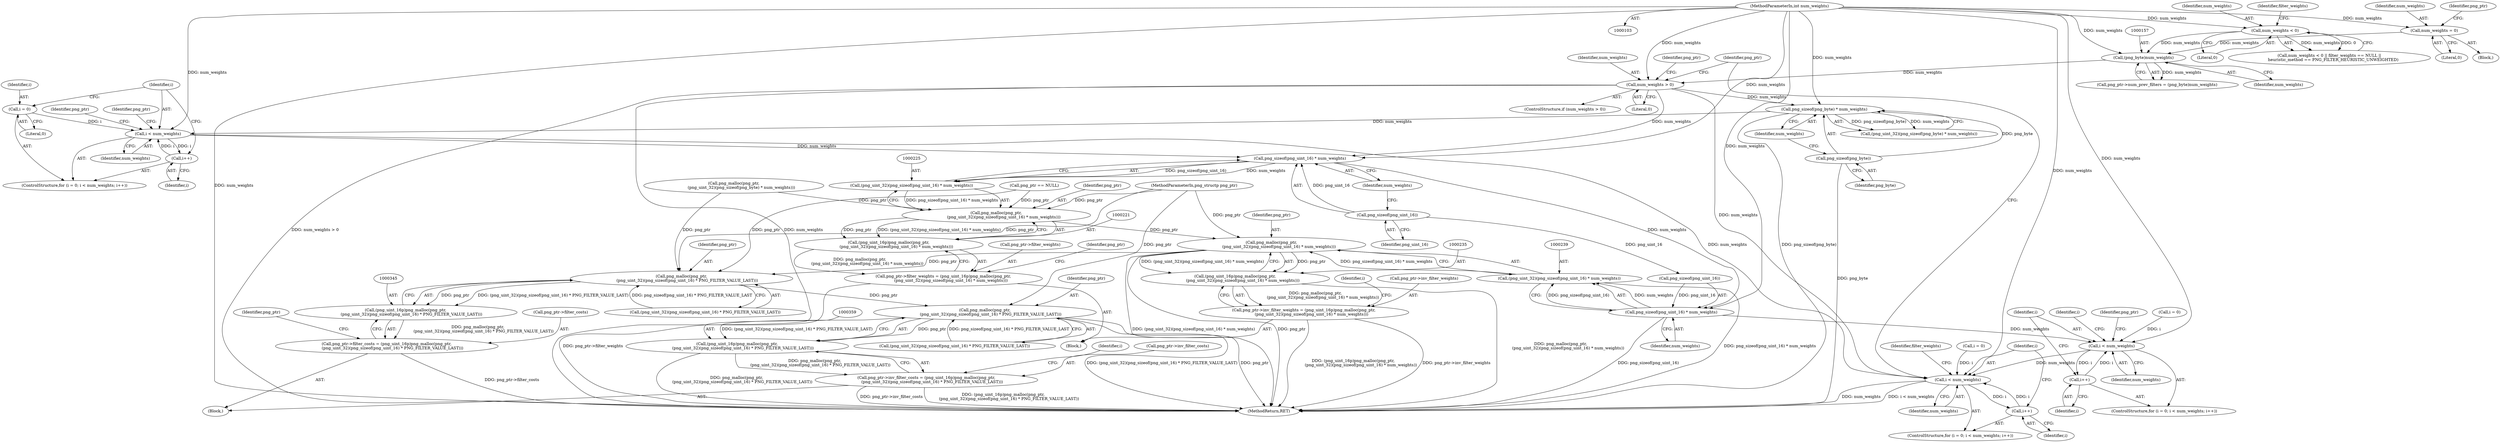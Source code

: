digraph "1_Chrome_7f3d85b096f66870a15b37c2f40b219b2e292693_26@API" {
"1000226" [label="(Call,png_sizeof(png_uint_16) * num_weights)"];
"1000227" [label="(Call,png_sizeof(png_uint_16))"];
"1000167" [label="(Call,num_weights > 0)"];
"1000156" [label="(Call,(png_byte)num_weights)"];
"1000138" [label="(Call,num_weights < 0)"];
"1000106" [label="(MethodParameterIn,int num_weights)"];
"1000149" [label="(Call,num_weights = 0)"];
"1000196" [label="(Call,i < num_weights)"];
"1000193" [label="(Call,i = 0)"];
"1000199" [label="(Call,i++)"];
"1000188" [label="(Call,png_sizeof(png_byte) * num_weights)"];
"1000189" [label="(Call,png_sizeof(png_byte))"];
"1000224" [label="(Call,(png_uint_32)(png_sizeof(png_uint_16) * num_weights))"];
"1000222" [label="(Call,png_malloc(png_ptr,\n            (png_uint_32)(png_sizeof(png_uint_16) * num_weights)))"];
"1000220" [label="(Call,(png_uint_16p)png_malloc(png_ptr,\n            (png_uint_32)(png_sizeof(png_uint_16) * num_weights)))"];
"1000216" [label="(Call,png_ptr->filter_weights = (png_uint_16p)png_malloc(png_ptr,\n            (png_uint_32)(png_sizeof(png_uint_16) * num_weights)))"];
"1000236" [label="(Call,png_malloc(png_ptr,\n            (png_uint_32)(png_sizeof(png_uint_16) * num_weights)))"];
"1000234" [label="(Call,(png_uint_16p)png_malloc(png_ptr,\n            (png_uint_32)(png_sizeof(png_uint_16) * num_weights)))"];
"1000230" [label="(Call,png_ptr->inv_filter_weights = (png_uint_16p)png_malloc(png_ptr,\n            (png_uint_32)(png_sizeof(png_uint_16) * num_weights)))"];
"1000346" [label="(Call,png_malloc(png_ptr,\n         (png_uint_32)(png_sizeof(png_uint_16) * PNG_FILTER_VALUE_LAST)))"];
"1000344" [label="(Call,(png_uint_16p)png_malloc(png_ptr,\n         (png_uint_32)(png_sizeof(png_uint_16) * PNG_FILTER_VALUE_LAST)))"];
"1000340" [label="(Call,png_ptr->filter_costs = (png_uint_16p)png_malloc(png_ptr,\n         (png_uint_32)(png_sizeof(png_uint_16) * PNG_FILTER_VALUE_LAST)))"];
"1000360" [label="(Call,png_malloc(png_ptr,\n         (png_uint_32)(png_sizeof(png_uint_16) * PNG_FILTER_VALUE_LAST)))"];
"1000358" [label="(Call,(png_uint_16p)png_malloc(png_ptr,\n         (png_uint_32)(png_sizeof(png_uint_16) * PNG_FILTER_VALUE_LAST)))"];
"1000354" [label="(Call,png_ptr->inv_filter_costs = (png_uint_16p)png_malloc(png_ptr,\n         (png_uint_32)(png_sizeof(png_uint_16) * PNG_FILTER_VALUE_LAST)))"];
"1000240" [label="(Call,png_sizeof(png_uint_16) * num_weights)"];
"1000238" [label="(Call,(png_uint_32)(png_sizeof(png_uint_16) * num_weights))"];
"1000248" [label="(Call,i < num_weights)"];
"1000251" [label="(Call,i++)"];
"1000271" [label="(Call,i < num_weights)"];
"1000274" [label="(Call,i++)"];
"1000227" [label="(Call,png_sizeof(png_uint_16))"];
"1000193" [label="(Call,i = 0)"];
"1000156" [label="(Call,(png_byte)num_weights)"];
"1000184" [label="(Call,png_malloc(png_ptr,\n            (png_uint_32)(png_sizeof(png_byte) * num_weights)))"];
"1000152" [label="(Call,png_ptr->num_prev_filters = (png_byte)num_weights)"];
"1000355" [label="(Call,png_ptr->inv_filter_costs)"];
"1000243" [label="(Identifier,num_weights)"];
"1000269" [label="(Identifier,i)"];
"1000212" [label="(Identifier,png_ptr)"];
"1000194" [label="(Identifier,i)"];
"1000223" [label="(Identifier,png_ptr)"];
"1000356" [label="(Identifier,png_ptr)"];
"1000139" [label="(Identifier,num_weights)"];
"1000272" [label="(Identifier,i)"];
"1000186" [label="(Call,(png_uint_32)(png_sizeof(png_byte) * num_weights))"];
"1000336" [label="(Identifier,png_ptr)"];
"1000188" [label="(Call,png_sizeof(png_byte) * num_weights)"];
"1000200" [label="(Identifier,i)"];
"1000341" [label="(Call,png_ptr->filter_costs)"];
"1000267" [label="(ControlStructure,for (i = 0; i < num_weights; i++))"];
"1000106" [label="(MethodParameterIn,int num_weights)"];
"1000138" [label="(Call,num_weights < 0)"];
"1000354" [label="(Call,png_ptr->inv_filter_costs = (png_uint_16p)png_malloc(png_ptr,\n         (png_uint_32)(png_sizeof(png_uint_16) * PNG_FILTER_VALUE_LAST)))"];
"1000346" [label="(Call,png_malloc(png_ptr,\n         (png_uint_32)(png_sizeof(png_uint_16) * PNG_FILTER_VALUE_LAST)))"];
"1000140" [label="(Literal,0)"];
"1000154" [label="(Identifier,png_ptr)"];
"1000215" [label="(Block,)"];
"1000348" [label="(Call,(png_uint_32)(png_sizeof(png_uint_16) * PNG_FILTER_VALUE_LAST))"];
"1000244" [label="(ControlStructure,for (i = 0; i < num_weights; i++))"];
"1000251" [label="(Call,i++)"];
"1000168" [label="(Identifier,num_weights)"];
"1000217" [label="(Call,png_ptr->filter_weights)"];
"1000274" [label="(Call,i++)"];
"1000248" [label="(Call,i < num_weights)"];
"1000174" [label="(Identifier,png_ptr)"];
"1000361" [label="(Identifier,png_ptr)"];
"1000137" [label="(Call,num_weights < 0 || filter_weights == NULL ||\n      heuristic_method == PNG_FILTER_HEURISTIC_UNWEIGHTED)"];
"1000234" [label="(Call,(png_uint_16p)png_malloc(png_ptr,\n            (png_uint_32)(png_sizeof(png_uint_16) * num_weights)))"];
"1000362" [label="(Call,(png_uint_32)(png_sizeof(png_uint_16) * PNG_FILTER_VALUE_LAST))"];
"1000273" [label="(Identifier,num_weights)"];
"1000268" [label="(Call,i = 0)"];
"1000198" [label="(Identifier,num_weights)"];
"1000224" [label="(Call,(png_uint_32)(png_sizeof(png_uint_16) * num_weights))"];
"1000241" [label="(Call,png_sizeof(png_uint_16))"];
"1000228" [label="(Identifier,png_uint_16)"];
"1000275" [label="(Identifier,i)"];
"1000143" [label="(Identifier,filter_weights)"];
"1000360" [label="(Call,png_malloc(png_ptr,\n         (png_uint_32)(png_sizeof(png_uint_16) * PNG_FILTER_VALUE_LAST)))"];
"1000115" [label="(Call,png_ptr == NULL)"];
"1000166" [label="(ControlStructure,if (num_weights > 0))"];
"1000222" [label="(Call,png_malloc(png_ptr,\n            (png_uint_32)(png_sizeof(png_uint_16) * num_weights)))"];
"1000240" [label="(Call,png_sizeof(png_uint_16) * num_weights)"];
"1000169" [label="(Literal,0)"];
"1000236" [label="(Call,png_malloc(png_ptr,\n            (png_uint_32)(png_sizeof(png_uint_16) * num_weights)))"];
"1000280" [label="(Identifier,filter_weights)"];
"1000196" [label="(Call,i < num_weights)"];
"1000150" [label="(Identifier,num_weights)"];
"1000347" [label="(Identifier,png_ptr)"];
"1000252" [label="(Identifier,i)"];
"1000151" [label="(Literal,0)"];
"1000339" [label="(Block,)"];
"1000370" [label="(Identifier,i)"];
"1000229" [label="(Identifier,num_weights)"];
"1000340" [label="(Call,png_ptr->filter_costs = (png_uint_16p)png_malloc(png_ptr,\n         (png_uint_32)(png_sizeof(png_uint_16) * PNG_FILTER_VALUE_LAST)))"];
"1000192" [label="(ControlStructure,for (i = 0; i < num_weights; i++))"];
"1000195" [label="(Literal,0)"];
"1000231" [label="(Call,png_ptr->inv_filter_weights)"];
"1000257" [label="(Identifier,png_ptr)"];
"1000245" [label="(Call,i = 0)"];
"1000249" [label="(Identifier,i)"];
"1000104" [label="(MethodParameterIn,png_structp png_ptr)"];
"1000148" [label="(Block,)"];
"1000271" [label="(Call,i < num_weights)"];
"1000226" [label="(Call,png_sizeof(png_uint_16) * num_weights)"];
"1000237" [label="(Identifier,png_ptr)"];
"1000246" [label="(Identifier,i)"];
"1000205" [label="(Identifier,png_ptr)"];
"1000238" [label="(Call,(png_uint_32)(png_sizeof(png_uint_16) * num_weights))"];
"1000250" [label="(Identifier,num_weights)"];
"1000149" [label="(Call,num_weights = 0)"];
"1000467" [label="(MethodReturn,RET)"];
"1000167" [label="(Call,num_weights > 0)"];
"1000197" [label="(Identifier,i)"];
"1000189" [label="(Call,png_sizeof(png_byte))"];
"1000232" [label="(Identifier,png_ptr)"];
"1000216" [label="(Call,png_ptr->filter_weights = (png_uint_16p)png_malloc(png_ptr,\n            (png_uint_32)(png_sizeof(png_uint_16) * num_weights)))"];
"1000358" [label="(Call,(png_uint_16p)png_malloc(png_ptr,\n         (png_uint_32)(png_sizeof(png_uint_16) * PNG_FILTER_VALUE_LAST)))"];
"1000190" [label="(Identifier,png_byte)"];
"1000191" [label="(Identifier,num_weights)"];
"1000158" [label="(Identifier,num_weights)"];
"1000220" [label="(Call,(png_uint_16p)png_malloc(png_ptr,\n            (png_uint_32)(png_sizeof(png_uint_16) * num_weights)))"];
"1000199" [label="(Call,i++)"];
"1000230" [label="(Call,png_ptr->inv_filter_weights = (png_uint_16p)png_malloc(png_ptr,\n            (png_uint_32)(png_sizeof(png_uint_16) * num_weights)))"];
"1000344" [label="(Call,(png_uint_16p)png_malloc(png_ptr,\n         (png_uint_32)(png_sizeof(png_uint_16) * PNG_FILTER_VALUE_LAST)))"];
"1000226" -> "1000224"  [label="AST: "];
"1000226" -> "1000229"  [label="CFG: "];
"1000227" -> "1000226"  [label="AST: "];
"1000229" -> "1000226"  [label="AST: "];
"1000224" -> "1000226"  [label="CFG: "];
"1000226" -> "1000224"  [label="DDG: png_sizeof(png_uint_16)"];
"1000226" -> "1000224"  [label="DDG: num_weights"];
"1000227" -> "1000226"  [label="DDG: png_uint_16"];
"1000167" -> "1000226"  [label="DDG: num_weights"];
"1000196" -> "1000226"  [label="DDG: num_weights"];
"1000106" -> "1000226"  [label="DDG: num_weights"];
"1000226" -> "1000240"  [label="DDG: num_weights"];
"1000227" -> "1000228"  [label="CFG: "];
"1000228" -> "1000227"  [label="AST: "];
"1000229" -> "1000227"  [label="CFG: "];
"1000227" -> "1000241"  [label="DDG: png_uint_16"];
"1000167" -> "1000166"  [label="AST: "];
"1000167" -> "1000169"  [label="CFG: "];
"1000168" -> "1000167"  [label="AST: "];
"1000169" -> "1000167"  [label="AST: "];
"1000174" -> "1000167"  [label="CFG: "];
"1000336" -> "1000167"  [label="CFG: "];
"1000167" -> "1000467"  [label="DDG: num_weights"];
"1000167" -> "1000467"  [label="DDG: num_weights > 0"];
"1000156" -> "1000167"  [label="DDG: num_weights"];
"1000106" -> "1000167"  [label="DDG: num_weights"];
"1000167" -> "1000188"  [label="DDG: num_weights"];
"1000167" -> "1000271"  [label="DDG: num_weights"];
"1000156" -> "1000152"  [label="AST: "];
"1000156" -> "1000158"  [label="CFG: "];
"1000157" -> "1000156"  [label="AST: "];
"1000158" -> "1000156"  [label="AST: "];
"1000152" -> "1000156"  [label="CFG: "];
"1000156" -> "1000152"  [label="DDG: num_weights"];
"1000138" -> "1000156"  [label="DDG: num_weights"];
"1000149" -> "1000156"  [label="DDG: num_weights"];
"1000106" -> "1000156"  [label="DDG: num_weights"];
"1000138" -> "1000137"  [label="AST: "];
"1000138" -> "1000140"  [label="CFG: "];
"1000139" -> "1000138"  [label="AST: "];
"1000140" -> "1000138"  [label="AST: "];
"1000143" -> "1000138"  [label="CFG: "];
"1000137" -> "1000138"  [label="CFG: "];
"1000138" -> "1000137"  [label="DDG: num_weights"];
"1000138" -> "1000137"  [label="DDG: 0"];
"1000106" -> "1000138"  [label="DDG: num_weights"];
"1000106" -> "1000103"  [label="AST: "];
"1000106" -> "1000467"  [label="DDG: num_weights"];
"1000106" -> "1000149"  [label="DDG: num_weights"];
"1000106" -> "1000188"  [label="DDG: num_weights"];
"1000106" -> "1000196"  [label="DDG: num_weights"];
"1000106" -> "1000240"  [label="DDG: num_weights"];
"1000106" -> "1000248"  [label="DDG: num_weights"];
"1000106" -> "1000271"  [label="DDG: num_weights"];
"1000149" -> "1000148"  [label="AST: "];
"1000149" -> "1000151"  [label="CFG: "];
"1000150" -> "1000149"  [label="AST: "];
"1000151" -> "1000149"  [label="AST: "];
"1000154" -> "1000149"  [label="CFG: "];
"1000196" -> "1000192"  [label="AST: "];
"1000196" -> "1000198"  [label="CFG: "];
"1000197" -> "1000196"  [label="AST: "];
"1000198" -> "1000196"  [label="AST: "];
"1000205" -> "1000196"  [label="CFG: "];
"1000212" -> "1000196"  [label="CFG: "];
"1000193" -> "1000196"  [label="DDG: i"];
"1000199" -> "1000196"  [label="DDG: i"];
"1000188" -> "1000196"  [label="DDG: num_weights"];
"1000196" -> "1000199"  [label="DDG: i"];
"1000196" -> "1000271"  [label="DDG: num_weights"];
"1000193" -> "1000192"  [label="AST: "];
"1000193" -> "1000195"  [label="CFG: "];
"1000194" -> "1000193"  [label="AST: "];
"1000195" -> "1000193"  [label="AST: "];
"1000197" -> "1000193"  [label="CFG: "];
"1000199" -> "1000192"  [label="AST: "];
"1000199" -> "1000200"  [label="CFG: "];
"1000200" -> "1000199"  [label="AST: "];
"1000197" -> "1000199"  [label="CFG: "];
"1000188" -> "1000186"  [label="AST: "];
"1000188" -> "1000191"  [label="CFG: "];
"1000189" -> "1000188"  [label="AST: "];
"1000191" -> "1000188"  [label="AST: "];
"1000186" -> "1000188"  [label="CFG: "];
"1000188" -> "1000467"  [label="DDG: png_sizeof(png_byte)"];
"1000188" -> "1000186"  [label="DDG: png_sizeof(png_byte)"];
"1000188" -> "1000186"  [label="DDG: num_weights"];
"1000189" -> "1000188"  [label="DDG: png_byte"];
"1000189" -> "1000190"  [label="CFG: "];
"1000190" -> "1000189"  [label="AST: "];
"1000191" -> "1000189"  [label="CFG: "];
"1000189" -> "1000467"  [label="DDG: png_byte"];
"1000224" -> "1000222"  [label="AST: "];
"1000225" -> "1000224"  [label="AST: "];
"1000222" -> "1000224"  [label="CFG: "];
"1000224" -> "1000222"  [label="DDG: png_sizeof(png_uint_16) * num_weights"];
"1000222" -> "1000220"  [label="AST: "];
"1000223" -> "1000222"  [label="AST: "];
"1000220" -> "1000222"  [label="CFG: "];
"1000222" -> "1000220"  [label="DDG: png_ptr"];
"1000222" -> "1000220"  [label="DDG: (png_uint_32)(png_sizeof(png_uint_16) * num_weights)"];
"1000184" -> "1000222"  [label="DDG: png_ptr"];
"1000115" -> "1000222"  [label="DDG: png_ptr"];
"1000104" -> "1000222"  [label="DDG: png_ptr"];
"1000222" -> "1000236"  [label="DDG: png_ptr"];
"1000220" -> "1000216"  [label="AST: "];
"1000221" -> "1000220"  [label="AST: "];
"1000216" -> "1000220"  [label="CFG: "];
"1000220" -> "1000216"  [label="DDG: png_malloc(png_ptr,\n            (png_uint_32)(png_sizeof(png_uint_16) * num_weights))"];
"1000216" -> "1000215"  [label="AST: "];
"1000217" -> "1000216"  [label="AST: "];
"1000232" -> "1000216"  [label="CFG: "];
"1000216" -> "1000467"  [label="DDG: png_ptr->filter_weights"];
"1000236" -> "1000234"  [label="AST: "];
"1000236" -> "1000238"  [label="CFG: "];
"1000237" -> "1000236"  [label="AST: "];
"1000238" -> "1000236"  [label="AST: "];
"1000234" -> "1000236"  [label="CFG: "];
"1000236" -> "1000467"  [label="DDG: png_ptr"];
"1000236" -> "1000467"  [label="DDG: (png_uint_32)(png_sizeof(png_uint_16) * num_weights)"];
"1000236" -> "1000234"  [label="DDG: png_ptr"];
"1000236" -> "1000234"  [label="DDG: (png_uint_32)(png_sizeof(png_uint_16) * num_weights)"];
"1000104" -> "1000236"  [label="DDG: png_ptr"];
"1000238" -> "1000236"  [label="DDG: png_sizeof(png_uint_16) * num_weights"];
"1000236" -> "1000346"  [label="DDG: png_ptr"];
"1000234" -> "1000230"  [label="AST: "];
"1000235" -> "1000234"  [label="AST: "];
"1000230" -> "1000234"  [label="CFG: "];
"1000234" -> "1000467"  [label="DDG: png_malloc(png_ptr,\n            (png_uint_32)(png_sizeof(png_uint_16) * num_weights))"];
"1000234" -> "1000230"  [label="DDG: png_malloc(png_ptr,\n            (png_uint_32)(png_sizeof(png_uint_16) * num_weights))"];
"1000230" -> "1000215"  [label="AST: "];
"1000231" -> "1000230"  [label="AST: "];
"1000246" -> "1000230"  [label="CFG: "];
"1000230" -> "1000467"  [label="DDG: png_ptr->inv_filter_weights"];
"1000230" -> "1000467"  [label="DDG: (png_uint_16p)png_malloc(png_ptr,\n            (png_uint_32)(png_sizeof(png_uint_16) * num_weights))"];
"1000346" -> "1000344"  [label="AST: "];
"1000346" -> "1000348"  [label="CFG: "];
"1000347" -> "1000346"  [label="AST: "];
"1000348" -> "1000346"  [label="AST: "];
"1000344" -> "1000346"  [label="CFG: "];
"1000346" -> "1000344"  [label="DDG: png_ptr"];
"1000346" -> "1000344"  [label="DDG: (png_uint_32)(png_sizeof(png_uint_16) * PNG_FILTER_VALUE_LAST)"];
"1000184" -> "1000346"  [label="DDG: png_ptr"];
"1000115" -> "1000346"  [label="DDG: png_ptr"];
"1000104" -> "1000346"  [label="DDG: png_ptr"];
"1000348" -> "1000346"  [label="DDG: png_sizeof(png_uint_16) * PNG_FILTER_VALUE_LAST"];
"1000346" -> "1000360"  [label="DDG: png_ptr"];
"1000344" -> "1000340"  [label="AST: "];
"1000345" -> "1000344"  [label="AST: "];
"1000340" -> "1000344"  [label="CFG: "];
"1000344" -> "1000340"  [label="DDG: png_malloc(png_ptr,\n         (png_uint_32)(png_sizeof(png_uint_16) * PNG_FILTER_VALUE_LAST))"];
"1000340" -> "1000339"  [label="AST: "];
"1000341" -> "1000340"  [label="AST: "];
"1000356" -> "1000340"  [label="CFG: "];
"1000340" -> "1000467"  [label="DDG: png_ptr->filter_costs"];
"1000360" -> "1000358"  [label="AST: "];
"1000360" -> "1000362"  [label="CFG: "];
"1000361" -> "1000360"  [label="AST: "];
"1000362" -> "1000360"  [label="AST: "];
"1000358" -> "1000360"  [label="CFG: "];
"1000360" -> "1000467"  [label="DDG: png_ptr"];
"1000360" -> "1000467"  [label="DDG: (png_uint_32)(png_sizeof(png_uint_16) * PNG_FILTER_VALUE_LAST)"];
"1000360" -> "1000358"  [label="DDG: png_ptr"];
"1000360" -> "1000358"  [label="DDG: (png_uint_32)(png_sizeof(png_uint_16) * PNG_FILTER_VALUE_LAST)"];
"1000104" -> "1000360"  [label="DDG: png_ptr"];
"1000362" -> "1000360"  [label="DDG: png_sizeof(png_uint_16) * PNG_FILTER_VALUE_LAST"];
"1000358" -> "1000354"  [label="AST: "];
"1000359" -> "1000358"  [label="AST: "];
"1000354" -> "1000358"  [label="CFG: "];
"1000358" -> "1000467"  [label="DDG: png_malloc(png_ptr,\n         (png_uint_32)(png_sizeof(png_uint_16) * PNG_FILTER_VALUE_LAST))"];
"1000358" -> "1000354"  [label="DDG: png_malloc(png_ptr,\n         (png_uint_32)(png_sizeof(png_uint_16) * PNG_FILTER_VALUE_LAST))"];
"1000354" -> "1000339"  [label="AST: "];
"1000355" -> "1000354"  [label="AST: "];
"1000370" -> "1000354"  [label="CFG: "];
"1000354" -> "1000467"  [label="DDG: (png_uint_16p)png_malloc(png_ptr,\n         (png_uint_32)(png_sizeof(png_uint_16) * PNG_FILTER_VALUE_LAST))"];
"1000354" -> "1000467"  [label="DDG: png_ptr->inv_filter_costs"];
"1000240" -> "1000238"  [label="AST: "];
"1000240" -> "1000243"  [label="CFG: "];
"1000241" -> "1000240"  [label="AST: "];
"1000243" -> "1000240"  [label="AST: "];
"1000238" -> "1000240"  [label="CFG: "];
"1000240" -> "1000467"  [label="DDG: png_sizeof(png_uint_16)"];
"1000240" -> "1000238"  [label="DDG: png_sizeof(png_uint_16)"];
"1000240" -> "1000238"  [label="DDG: num_weights"];
"1000241" -> "1000240"  [label="DDG: png_uint_16"];
"1000240" -> "1000248"  [label="DDG: num_weights"];
"1000239" -> "1000238"  [label="AST: "];
"1000238" -> "1000467"  [label="DDG: png_sizeof(png_uint_16) * num_weights"];
"1000248" -> "1000244"  [label="AST: "];
"1000248" -> "1000250"  [label="CFG: "];
"1000249" -> "1000248"  [label="AST: "];
"1000250" -> "1000248"  [label="AST: "];
"1000257" -> "1000248"  [label="CFG: "];
"1000269" -> "1000248"  [label="CFG: "];
"1000251" -> "1000248"  [label="DDG: i"];
"1000245" -> "1000248"  [label="DDG: i"];
"1000248" -> "1000251"  [label="DDG: i"];
"1000248" -> "1000271"  [label="DDG: num_weights"];
"1000251" -> "1000244"  [label="AST: "];
"1000251" -> "1000252"  [label="CFG: "];
"1000252" -> "1000251"  [label="AST: "];
"1000249" -> "1000251"  [label="CFG: "];
"1000271" -> "1000267"  [label="AST: "];
"1000271" -> "1000273"  [label="CFG: "];
"1000272" -> "1000271"  [label="AST: "];
"1000273" -> "1000271"  [label="AST: "];
"1000280" -> "1000271"  [label="CFG: "];
"1000336" -> "1000271"  [label="CFG: "];
"1000271" -> "1000467"  [label="DDG: num_weights"];
"1000271" -> "1000467"  [label="DDG: i < num_weights"];
"1000274" -> "1000271"  [label="DDG: i"];
"1000268" -> "1000271"  [label="DDG: i"];
"1000271" -> "1000274"  [label="DDG: i"];
"1000274" -> "1000267"  [label="AST: "];
"1000274" -> "1000275"  [label="CFG: "];
"1000275" -> "1000274"  [label="AST: "];
"1000272" -> "1000274"  [label="CFG: "];
}
